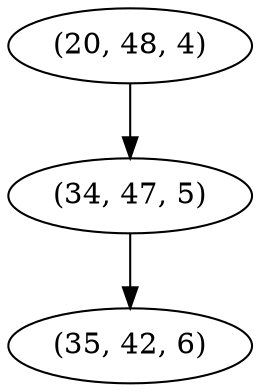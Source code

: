 digraph tree {
    "(20, 48, 4)";
    "(34, 47, 5)";
    "(35, 42, 6)";
    "(20, 48, 4)" -> "(34, 47, 5)";
    "(34, 47, 5)" -> "(35, 42, 6)";
}

